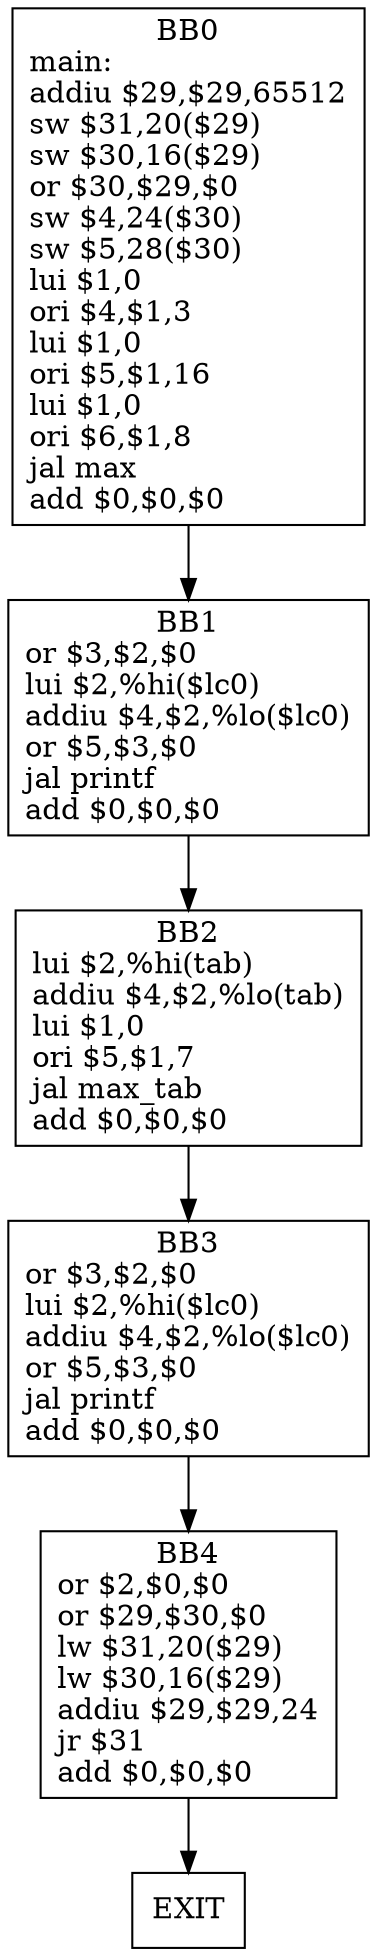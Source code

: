 digraph G1 {
node [shape = box];
BB0 [label = "BB0\nmain:\laddiu $29,$29,65512\lsw $31,20($29)\lsw $30,16($29)\lor $30,$29,$0\lsw $4,24($30)\lsw $5,28($30)\llui $1,0\lori $4,$1,3\llui $1,0\lori $5,$1,16\llui $1,0\lori $6,$1,8\ljal max\ladd $0,$0,$0\l"] ;
BB0 -> BB1 [style = filled, label = ""];
BB1 [label = "BB1\nor $3,$2,$0\llui $2,%hi($lc0)\laddiu $4,$2,%lo($lc0)\lor $5,$3,$0\ljal printf\ladd $0,$0,$0\l"] ;
BB1 -> BB2 [style = filled, label = ""];
BB2 [label = "BB2\nlui $2,%hi(tab)\laddiu $4,$2,%lo(tab)\llui $1,0\lori $5,$1,7\ljal max_tab\ladd $0,$0,$0\l"] ;
BB2 -> BB3 [style = filled, label = ""];
BB3 [label = "BB3\nor $3,$2,$0\llui $2,%hi($lc0)\laddiu $4,$2,%lo($lc0)\lor $5,$3,$0\ljal printf\ladd $0,$0,$0\l"] ;
BB3 -> BB4 [style = filled, label = ""];
BB4 [label = "BB4\nor $2,$0,$0\lor $29,$30,$0\llw $31,20($29)\llw $30,16($29)\laddiu $29,$29,24\ljr $31\ladd $0,$0,$0\l"] ;
BB4 -> EXIT  [style = filled, label = ""];
}
